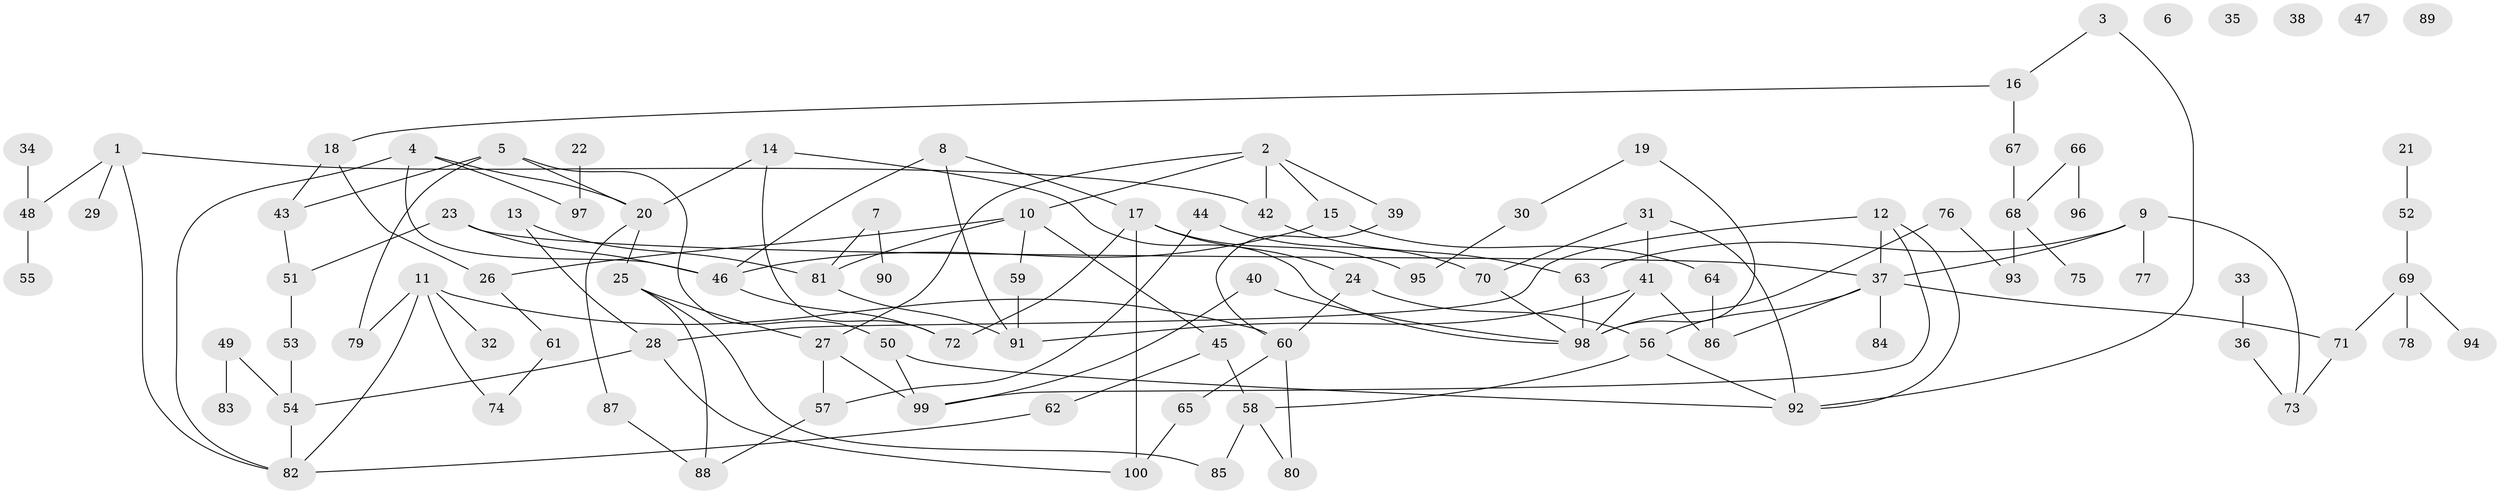 // Generated by graph-tools (version 1.1) at 2025/49/03/09/25 03:49:03]
// undirected, 100 vertices, 135 edges
graph export_dot {
graph [start="1"]
  node [color=gray90,style=filled];
  1;
  2;
  3;
  4;
  5;
  6;
  7;
  8;
  9;
  10;
  11;
  12;
  13;
  14;
  15;
  16;
  17;
  18;
  19;
  20;
  21;
  22;
  23;
  24;
  25;
  26;
  27;
  28;
  29;
  30;
  31;
  32;
  33;
  34;
  35;
  36;
  37;
  38;
  39;
  40;
  41;
  42;
  43;
  44;
  45;
  46;
  47;
  48;
  49;
  50;
  51;
  52;
  53;
  54;
  55;
  56;
  57;
  58;
  59;
  60;
  61;
  62;
  63;
  64;
  65;
  66;
  67;
  68;
  69;
  70;
  71;
  72;
  73;
  74;
  75;
  76;
  77;
  78;
  79;
  80;
  81;
  82;
  83;
  84;
  85;
  86;
  87;
  88;
  89;
  90;
  91;
  92;
  93;
  94;
  95;
  96;
  97;
  98;
  99;
  100;
  1 -- 29;
  1 -- 42;
  1 -- 48;
  1 -- 82;
  2 -- 10;
  2 -- 15;
  2 -- 27;
  2 -- 39;
  2 -- 42;
  3 -- 16;
  3 -- 92;
  4 -- 20;
  4 -- 46;
  4 -- 82;
  4 -- 97;
  5 -- 20;
  5 -- 43;
  5 -- 50;
  5 -- 79;
  7 -- 81;
  7 -- 90;
  8 -- 17;
  8 -- 46;
  8 -- 91;
  9 -- 37;
  9 -- 63;
  9 -- 73;
  9 -- 77;
  10 -- 26;
  10 -- 45;
  10 -- 59;
  10 -- 81;
  11 -- 32;
  11 -- 60;
  11 -- 74;
  11 -- 79;
  11 -- 82;
  12 -- 28;
  12 -- 37;
  12 -- 92;
  12 -- 99;
  13 -- 28;
  13 -- 81;
  14 -- 20;
  14 -- 72;
  14 -- 98;
  15 -- 46;
  15 -- 64;
  16 -- 18;
  16 -- 67;
  17 -- 24;
  17 -- 72;
  17 -- 95;
  17 -- 100;
  18 -- 26;
  18 -- 43;
  19 -- 30;
  19 -- 98;
  20 -- 25;
  20 -- 87;
  21 -- 52;
  22 -- 97;
  23 -- 37;
  23 -- 46;
  23 -- 51;
  24 -- 56;
  24 -- 60;
  25 -- 27;
  25 -- 85;
  25 -- 88;
  26 -- 61;
  27 -- 57;
  27 -- 99;
  28 -- 54;
  28 -- 100;
  30 -- 95;
  31 -- 41;
  31 -- 70;
  31 -- 92;
  33 -- 36;
  34 -- 48;
  36 -- 73;
  37 -- 56;
  37 -- 71;
  37 -- 84;
  37 -- 86;
  39 -- 60;
  40 -- 98;
  40 -- 99;
  41 -- 86;
  41 -- 91;
  41 -- 98;
  42 -- 63;
  43 -- 51;
  44 -- 57;
  44 -- 70;
  45 -- 58;
  45 -- 62;
  46 -- 72;
  48 -- 55;
  49 -- 54;
  49 -- 83;
  50 -- 92;
  50 -- 99;
  51 -- 53;
  52 -- 69;
  53 -- 54;
  54 -- 82;
  56 -- 58;
  56 -- 92;
  57 -- 88;
  58 -- 80;
  58 -- 85;
  59 -- 91;
  60 -- 65;
  60 -- 80;
  61 -- 74;
  62 -- 82;
  63 -- 98;
  64 -- 86;
  65 -- 100;
  66 -- 68;
  66 -- 96;
  67 -- 68;
  68 -- 75;
  68 -- 93;
  69 -- 71;
  69 -- 78;
  69 -- 94;
  70 -- 98;
  71 -- 73;
  76 -- 93;
  76 -- 98;
  81 -- 91;
  87 -- 88;
}
